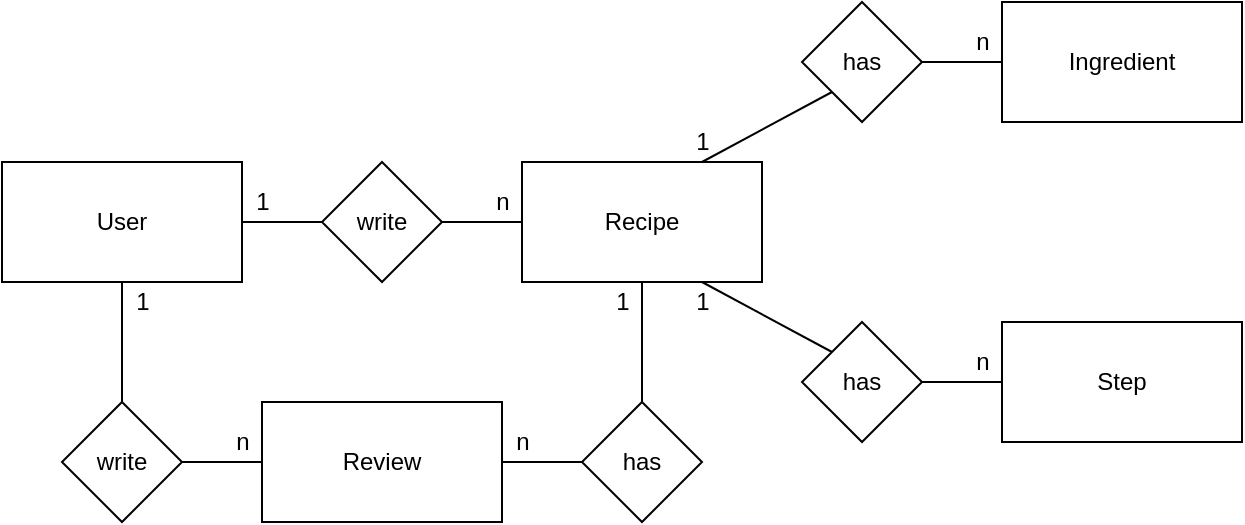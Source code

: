 <mxfile version="14.2.9" type="device"><diagram id="0tDXlLgyVASXfgO24Ki7" name="Page-1"><mxGraphModel dx="1422" dy="763" grid="1" gridSize="10" guides="1" tooltips="1" connect="1" arrows="1" fold="1" page="1" pageScale="1" pageWidth="850" pageHeight="1100" math="0" shadow="0"><root><mxCell id="0"/><mxCell id="1" parent="0"/><mxCell id="5Z3tsEG0U-DO_o_6AXx2-1" value="Review" style="rounded=0;whiteSpace=wrap;html=1;" parent="1" vertex="1"><mxGeometry x="170" y="240" width="120" height="60" as="geometry"/></mxCell><mxCell id="5Z3tsEG0U-DO_o_6AXx2-2" value="&lt;div&gt;User&lt;/div&gt;" style="rounded=0;whiteSpace=wrap;html=1;" parent="1" vertex="1"><mxGeometry x="40" y="120" width="120" height="60" as="geometry"/></mxCell><mxCell id="5Z3tsEG0U-DO_o_6AXx2-3" value="Recipe" style="rounded=0;whiteSpace=wrap;html=1;" parent="1" vertex="1"><mxGeometry x="300" y="120" width="120" height="60" as="geometry"/></mxCell><mxCell id="5Z3tsEG0U-DO_o_6AXx2-4" value="&lt;div&gt;Ingredient&lt;/div&gt;" style="rounded=0;whiteSpace=wrap;html=1;" parent="1" vertex="1"><mxGeometry x="540" y="40" width="120" height="60" as="geometry"/></mxCell><mxCell id="5Z3tsEG0U-DO_o_6AXx2-5" value="&lt;div&gt;Step&lt;/div&gt;" style="rounded=0;whiteSpace=wrap;html=1;" parent="1" vertex="1"><mxGeometry x="540" y="200" width="120" height="60" as="geometry"/></mxCell><mxCell id="5Z3tsEG0U-DO_o_6AXx2-6" value="&lt;div&gt;has&lt;/div&gt;" style="rhombus;whiteSpace=wrap;html=1;" parent="1" vertex="1"><mxGeometry x="440" y="40" width="60" height="60" as="geometry"/></mxCell><mxCell id="5Z3tsEG0U-DO_o_6AXx2-7" value="&lt;div&gt;has&lt;/div&gt;" style="rhombus;whiteSpace=wrap;html=1;" parent="1" vertex="1"><mxGeometry x="330" y="240" width="60" height="60" as="geometry"/></mxCell><mxCell id="5Z3tsEG0U-DO_o_6AXx2-8" value="write" style="rhombus;whiteSpace=wrap;html=1;" parent="1" vertex="1"><mxGeometry x="70" y="240" width="60" height="60" as="geometry"/></mxCell><mxCell id="5Z3tsEG0U-DO_o_6AXx2-9" value="write" style="rhombus;whiteSpace=wrap;html=1;" parent="1" vertex="1"><mxGeometry x="200" y="120" width="60" height="60" as="geometry"/></mxCell><mxCell id="5Z3tsEG0U-DO_o_6AXx2-10" value="&lt;div&gt;has&lt;/div&gt;" style="rhombus;whiteSpace=wrap;html=1;" parent="1" vertex="1"><mxGeometry x="440" y="200" width="60" height="60" as="geometry"/></mxCell><mxCell id="5Z3tsEG0U-DO_o_6AXx2-11" value="" style="endArrow=none;html=1;exitX=0.5;exitY=1;exitDx=0;exitDy=0;entryX=0.5;entryY=0;entryDx=0;entryDy=0;" parent="1" source="5Z3tsEG0U-DO_o_6AXx2-3" target="5Z3tsEG0U-DO_o_6AXx2-7" edge="1"><mxGeometry width="50" height="50" relative="1" as="geometry"><mxPoint x="410" y="290" as="sourcePoint"/><mxPoint x="460" y="240" as="targetPoint"/></mxGeometry></mxCell><mxCell id="5Z3tsEG0U-DO_o_6AXx2-12" value="" style="endArrow=none;html=1;exitX=1;exitY=0.5;exitDx=0;exitDy=0;entryX=0;entryY=0.5;entryDx=0;entryDy=0;" parent="1" source="5Z3tsEG0U-DO_o_6AXx2-1" target="5Z3tsEG0U-DO_o_6AXx2-7" edge="1"><mxGeometry width="50" height="50" relative="1" as="geometry"><mxPoint x="360" y="180" as="sourcePoint"/><mxPoint x="360" y="240" as="targetPoint"/></mxGeometry></mxCell><mxCell id="5Z3tsEG0U-DO_o_6AXx2-13" value="" style="endArrow=none;html=1;exitX=1;exitY=0.5;exitDx=0;exitDy=0;entryX=0;entryY=0.5;entryDx=0;entryDy=0;" parent="1" source="5Z3tsEG0U-DO_o_6AXx2-8" target="5Z3tsEG0U-DO_o_6AXx2-1" edge="1"><mxGeometry width="50" height="50" relative="1" as="geometry"><mxPoint x="290" y="270" as="sourcePoint"/><mxPoint x="330" y="270" as="targetPoint"/></mxGeometry></mxCell><mxCell id="5Z3tsEG0U-DO_o_6AXx2-14" value="" style="endArrow=none;html=1;exitX=0.5;exitY=0;exitDx=0;exitDy=0;entryX=0.5;entryY=1;entryDx=0;entryDy=0;" parent="1" source="5Z3tsEG0U-DO_o_6AXx2-8" target="5Z3tsEG0U-DO_o_6AXx2-2" edge="1"><mxGeometry width="50" height="50" relative="1" as="geometry"><mxPoint x="130" y="270" as="sourcePoint"/><mxPoint x="170" y="270" as="targetPoint"/></mxGeometry></mxCell><mxCell id="5Z3tsEG0U-DO_o_6AXx2-15" value="" style="endArrow=none;html=1;exitX=0;exitY=0.5;exitDx=0;exitDy=0;entryX=1;entryY=0.5;entryDx=0;entryDy=0;" parent="1" source="5Z3tsEG0U-DO_o_6AXx2-9" target="5Z3tsEG0U-DO_o_6AXx2-2" edge="1"><mxGeometry width="50" height="50" relative="1" as="geometry"><mxPoint x="100" y="240" as="sourcePoint"/><mxPoint x="100" y="180" as="targetPoint"/></mxGeometry></mxCell><mxCell id="5Z3tsEG0U-DO_o_6AXx2-16" value="" style="endArrow=none;html=1;exitX=0;exitY=0.5;exitDx=0;exitDy=0;entryX=1;entryY=0.5;entryDx=0;entryDy=0;" parent="1" source="5Z3tsEG0U-DO_o_6AXx2-3" target="5Z3tsEG0U-DO_o_6AXx2-9" edge="1"><mxGeometry width="50" height="50" relative="1" as="geometry"><mxPoint x="200" y="150" as="sourcePoint"/><mxPoint x="160" y="150" as="targetPoint"/></mxGeometry></mxCell><mxCell id="5Z3tsEG0U-DO_o_6AXx2-17" value="" style="endArrow=none;html=1;exitX=0;exitY=1;exitDx=0;exitDy=0;entryX=0.75;entryY=0;entryDx=0;entryDy=0;" parent="1" source="5Z3tsEG0U-DO_o_6AXx2-6" target="5Z3tsEG0U-DO_o_6AXx2-3" edge="1"><mxGeometry width="50" height="50" relative="1" as="geometry"><mxPoint x="300" y="150" as="sourcePoint"/><mxPoint x="260" y="150" as="targetPoint"/></mxGeometry></mxCell><mxCell id="5Z3tsEG0U-DO_o_6AXx2-18" value="" style="endArrow=none;html=1;exitX=0;exitY=0;exitDx=0;exitDy=0;entryX=0.75;entryY=1;entryDx=0;entryDy=0;" parent="1" source="5Z3tsEG0U-DO_o_6AXx2-10" target="5Z3tsEG0U-DO_o_6AXx2-3" edge="1"><mxGeometry width="50" height="50" relative="1" as="geometry"><mxPoint x="440" y="70" as="sourcePoint"/><mxPoint x="360" y="120" as="targetPoint"/></mxGeometry></mxCell><mxCell id="5Z3tsEG0U-DO_o_6AXx2-19" value="" style="endArrow=none;html=1;exitX=0;exitY=0.5;exitDx=0;exitDy=0;entryX=1;entryY=0.5;entryDx=0;entryDy=0;" parent="1" source="5Z3tsEG0U-DO_o_6AXx2-4" target="5Z3tsEG0U-DO_o_6AXx2-6" edge="1"><mxGeometry width="50" height="50" relative="1" as="geometry"><mxPoint x="440" y="70" as="sourcePoint"/><mxPoint x="390" y="120" as="targetPoint"/></mxGeometry></mxCell><mxCell id="5Z3tsEG0U-DO_o_6AXx2-20" value="" style="endArrow=none;html=1;exitX=0;exitY=0.5;exitDx=0;exitDy=0;entryX=1;entryY=0.5;entryDx=0;entryDy=0;" parent="1" source="5Z3tsEG0U-DO_o_6AXx2-5" target="5Z3tsEG0U-DO_o_6AXx2-10" edge="1"><mxGeometry width="50" height="50" relative="1" as="geometry"><mxPoint x="540" y="70" as="sourcePoint"/><mxPoint x="500" y="70" as="targetPoint"/></mxGeometry></mxCell><mxCell id="5Z3tsEG0U-DO_o_6AXx2-54" value="1" style="text;html=1;align=center;verticalAlign=middle;resizable=0;points=[];autosize=1;" parent="1" vertex="1"><mxGeometry x="160" y="130" width="20" height="20" as="geometry"/></mxCell><mxCell id="5Z3tsEG0U-DO_o_6AXx2-55" value="n" style="text;html=1;align=center;verticalAlign=middle;resizable=0;points=[];autosize=1;" parent="1" vertex="1"><mxGeometry x="280" y="130" width="20" height="20" as="geometry"/></mxCell><mxCell id="5Z3tsEG0U-DO_o_6AXx2-56" value="1" style="text;html=1;align=center;verticalAlign=middle;resizable=0;points=[];autosize=1;" parent="1" vertex="1"><mxGeometry x="100" y="180" width="20" height="20" as="geometry"/></mxCell><mxCell id="5Z3tsEG0U-DO_o_6AXx2-57" value="n" style="text;html=1;align=center;verticalAlign=middle;resizable=0;points=[];autosize=1;" parent="1" vertex="1"><mxGeometry x="150" y="250" width="20" height="20" as="geometry"/></mxCell><mxCell id="5Z3tsEG0U-DO_o_6AXx2-58" value="1" style="text;html=1;align=center;verticalAlign=middle;resizable=0;points=[];autosize=1;" parent="1" vertex="1"><mxGeometry x="340" y="180" width="20" height="20" as="geometry"/></mxCell><mxCell id="5Z3tsEG0U-DO_o_6AXx2-59" value="1" style="text;html=1;align=center;verticalAlign=middle;resizable=0;points=[];autosize=1;" parent="1" vertex="1"><mxGeometry x="380" y="100" width="20" height="20" as="geometry"/></mxCell><mxCell id="5Z3tsEG0U-DO_o_6AXx2-60" value="1" style="text;html=1;align=center;verticalAlign=middle;resizable=0;points=[];autosize=1;" parent="1" vertex="1"><mxGeometry x="380" y="180" width="20" height="20" as="geometry"/></mxCell><mxCell id="5Z3tsEG0U-DO_o_6AXx2-61" value="n" style="text;html=1;align=center;verticalAlign=middle;resizable=0;points=[];autosize=1;" parent="1" vertex="1"><mxGeometry x="520" y="50" width="20" height="20" as="geometry"/></mxCell><mxCell id="5Z3tsEG0U-DO_o_6AXx2-62" value="n" style="text;html=1;align=center;verticalAlign=middle;resizable=0;points=[];autosize=1;" parent="1" vertex="1"><mxGeometry x="520" y="210" width="20" height="20" as="geometry"/></mxCell><mxCell id="5Z3tsEG0U-DO_o_6AXx2-63" value="n" style="text;html=1;align=center;verticalAlign=middle;resizable=0;points=[];autosize=1;" parent="1" vertex="1"><mxGeometry x="290" y="250" width="20" height="20" as="geometry"/></mxCell></root></mxGraphModel></diagram></mxfile>